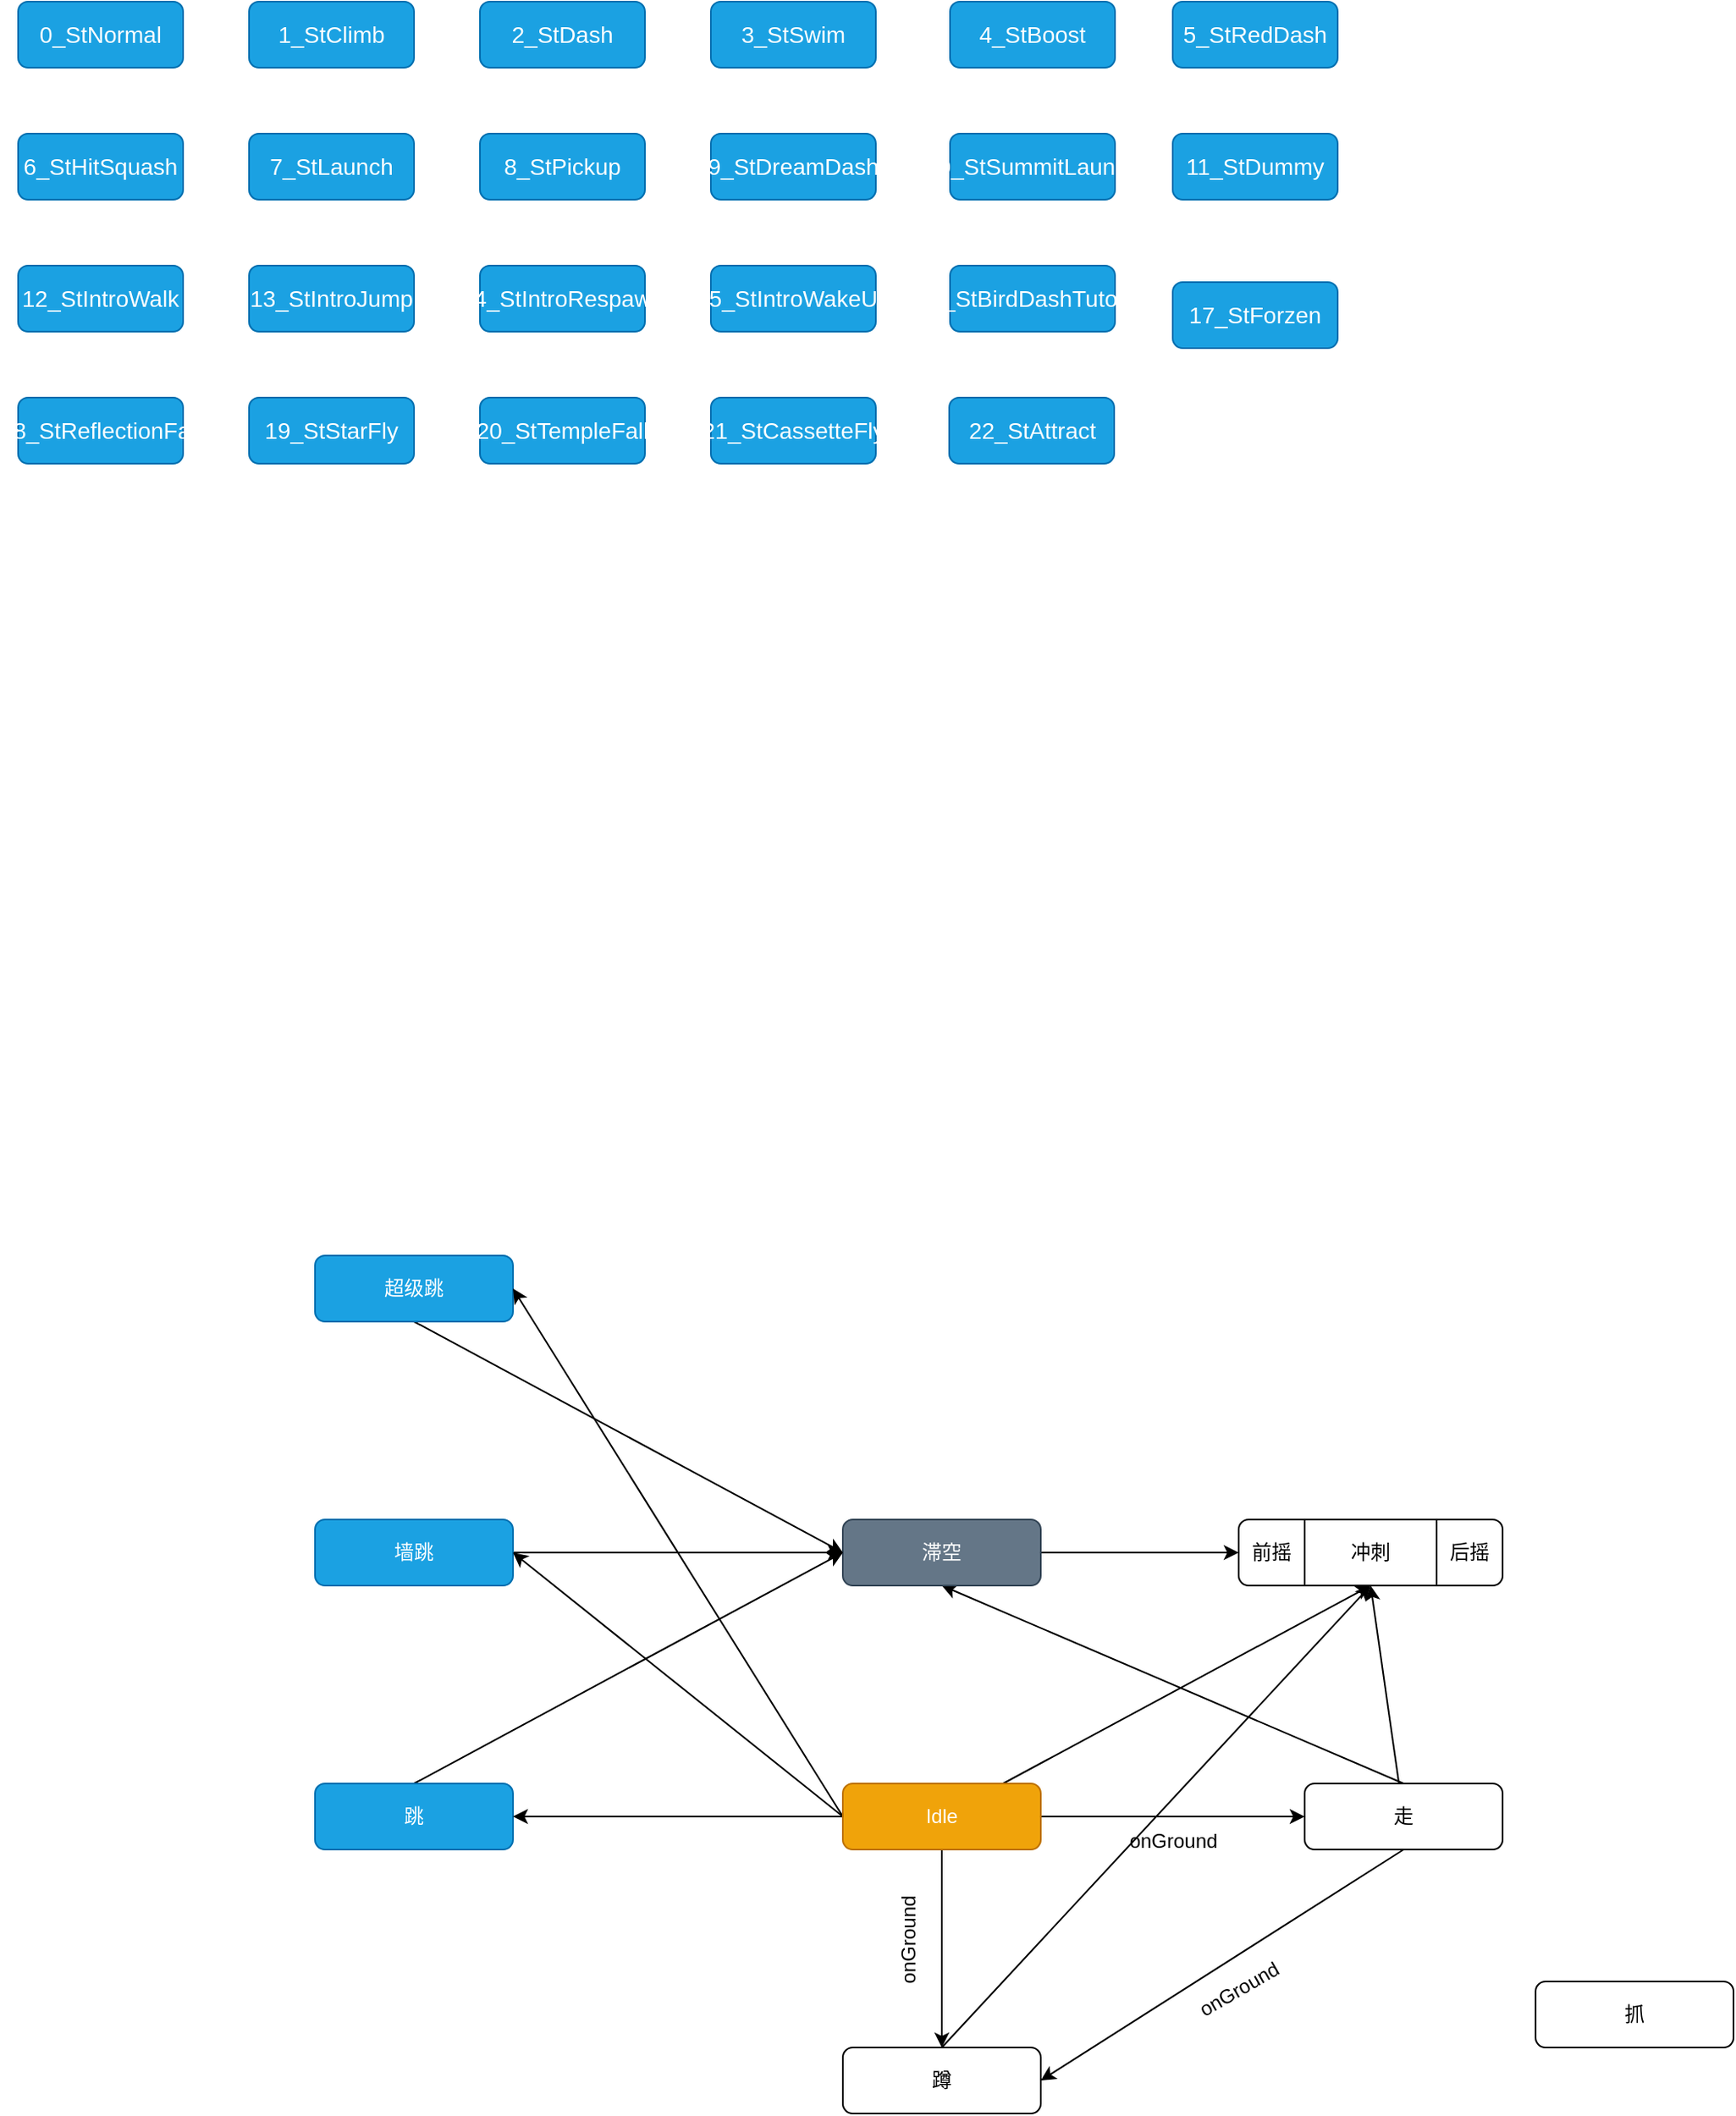 <mxfile>
    <diagram id="svwvPRks1Ym2OCKNvQ3-" name="第 1 页">
        <mxGraphModel dx="1132" dy="932" grid="1" gridSize="10" guides="1" tooltips="1" connect="1" arrows="1" fold="1" page="1" pageScale="1" pageWidth="1169" pageHeight="1654" math="0" shadow="0">
            <root>
                <mxCell id="0"/>
                <mxCell id="1" parent="0"/>
                <mxCell id="2" value="&lt;font style=&quot;font-size: 14px&quot;&gt;0_StNormal&lt;/font&gt;" style="rounded=1;whiteSpace=wrap;html=1;fillColor=#1ba1e2;fontColor=#ffffff;strokeColor=#006EAF;" parent="1" vertex="1">
                    <mxGeometry x="20" y="200" width="100" height="40" as="geometry"/>
                </mxCell>
                <mxCell id="4" value="&lt;font style=&quot;font-size: 14px&quot;&gt;1_StClimb&lt;/font&gt;" style="rounded=1;whiteSpace=wrap;html=1;fillColor=#1ba1e2;fontColor=#ffffff;strokeColor=#006EAF;" parent="1" vertex="1">
                    <mxGeometry x="160" y="200" width="100" height="40" as="geometry"/>
                </mxCell>
                <mxCell id="5" value="&lt;font style=&quot;font-size: 14px&quot;&gt;2_StDash&lt;/font&gt;" style="rounded=1;whiteSpace=wrap;html=1;fillColor=#1ba1e2;fontColor=#ffffff;strokeColor=#006EAF;" parent="1" vertex="1">
                    <mxGeometry x="300" y="200" width="100" height="40" as="geometry"/>
                </mxCell>
                <mxCell id="6" value="&lt;font style=&quot;font-size: 14px&quot;&gt;3_StSwim&lt;/font&gt;" style="rounded=1;whiteSpace=wrap;html=1;fillColor=#1ba1e2;fontColor=#ffffff;strokeColor=#006EAF;" parent="1" vertex="1">
                    <mxGeometry x="440" y="200" width="100" height="40" as="geometry"/>
                </mxCell>
                <mxCell id="7" value="&lt;font style=&quot;font-size: 14px&quot;&gt;4_StBoost&lt;/font&gt;" style="rounded=1;whiteSpace=wrap;html=1;fillColor=#1ba1e2;fontColor=#ffffff;strokeColor=#006EAF;" parent="1" vertex="1">
                    <mxGeometry x="585" y="200" width="100" height="40" as="geometry"/>
                </mxCell>
                <mxCell id="8" value="&lt;font style=&quot;font-size: 14px&quot;&gt;5_StRedDash&lt;/font&gt;" style="rounded=1;whiteSpace=wrap;html=1;fillColor=#1ba1e2;fontColor=#ffffff;strokeColor=#006EAF;" parent="1" vertex="1">
                    <mxGeometry x="720" y="200" width="100" height="40" as="geometry"/>
                </mxCell>
                <mxCell id="9" value="&lt;font style=&quot;font-size: 14px&quot;&gt;6_StHitSquash&lt;/font&gt;" style="rounded=1;whiteSpace=wrap;html=1;fillColor=#1ba1e2;fontColor=#ffffff;strokeColor=#006EAF;" parent="1" vertex="1">
                    <mxGeometry x="20" y="280" width="100" height="40" as="geometry"/>
                </mxCell>
                <mxCell id="10" value="&lt;font style=&quot;font-size: 14px&quot;&gt;7_StLaunch&lt;/font&gt;" style="rounded=1;whiteSpace=wrap;html=1;fillColor=#1ba1e2;fontColor=#ffffff;strokeColor=#006EAF;" parent="1" vertex="1">
                    <mxGeometry x="160" y="280" width="100" height="40" as="geometry"/>
                </mxCell>
                <mxCell id="11" value="&lt;font style=&quot;font-size: 14px&quot;&gt;8_StPickup&lt;/font&gt;" style="rounded=1;whiteSpace=wrap;html=1;fillColor=#1ba1e2;fontColor=#ffffff;strokeColor=#006EAF;" parent="1" vertex="1">
                    <mxGeometry x="300" y="280" width="100" height="40" as="geometry"/>
                </mxCell>
                <mxCell id="12" value="&lt;font style=&quot;font-size: 14px&quot;&gt;9_StDreamDash&lt;/font&gt;" style="rounded=1;whiteSpace=wrap;html=1;fillColor=#1ba1e2;fontColor=#ffffff;strokeColor=#006EAF;" parent="1" vertex="1">
                    <mxGeometry x="440" y="280" width="100" height="40" as="geometry"/>
                </mxCell>
                <mxCell id="13" value="&lt;font style=&quot;font-size: 14px&quot;&gt;10_StSummitLaunch&lt;/font&gt;" style="rounded=1;whiteSpace=wrap;html=1;fillColor=#1ba1e2;fontColor=#ffffff;strokeColor=#006EAF;" parent="1" vertex="1">
                    <mxGeometry x="585" y="280" width="100" height="40" as="geometry"/>
                </mxCell>
                <mxCell id="14" value="&lt;span style=&quot;font-size: 14px&quot;&gt;11_StDummy&lt;/span&gt;" style="rounded=1;whiteSpace=wrap;html=1;fillColor=#1ba1e2;fontColor=#ffffff;strokeColor=#006EAF;" parent="1" vertex="1">
                    <mxGeometry x="720" y="280" width="100" height="40" as="geometry"/>
                </mxCell>
                <mxCell id="15" value="&lt;span style=&quot;font-size: 14px&quot;&gt;12_StIntroWalk&lt;/span&gt;" style="rounded=1;whiteSpace=wrap;html=1;fillColor=#1ba1e2;fontColor=#ffffff;strokeColor=#006EAF;" parent="1" vertex="1">
                    <mxGeometry x="20" y="360" width="100" height="40" as="geometry"/>
                </mxCell>
                <mxCell id="16" value="&lt;span style=&quot;font-size: 14px&quot;&gt;13_StIntroJump&lt;/span&gt;" style="rounded=1;whiteSpace=wrap;html=1;fillColor=#1ba1e2;fontColor=#ffffff;strokeColor=#006EAF;" parent="1" vertex="1">
                    <mxGeometry x="160" y="360" width="100" height="40" as="geometry"/>
                </mxCell>
                <mxCell id="17" value="&lt;span style=&quot;font-size: 14px&quot;&gt;14_StIntroRespawn&lt;/span&gt;" style="rounded=1;whiteSpace=wrap;html=1;fillColor=#1ba1e2;fontColor=#ffffff;strokeColor=#006EAF;" parent="1" vertex="1">
                    <mxGeometry x="300" y="360" width="100" height="40" as="geometry"/>
                </mxCell>
                <mxCell id="18" value="&lt;span style=&quot;font-size: 14px&quot;&gt;15_StIntroWakeUp&lt;/span&gt;" style="rounded=1;whiteSpace=wrap;html=1;fillColor=#1ba1e2;fontColor=#ffffff;strokeColor=#006EAF;" parent="1" vertex="1">
                    <mxGeometry x="440" y="360" width="100" height="40" as="geometry"/>
                </mxCell>
                <mxCell id="19" value="&lt;span style=&quot;font-size: 14px&quot;&gt;16_StBirdDashTutorial&lt;/span&gt;" style="rounded=1;whiteSpace=wrap;html=1;fillColor=#1ba1e2;fontColor=#ffffff;strokeColor=#006EAF;" parent="1" vertex="1">
                    <mxGeometry x="585" y="360" width="100" height="40" as="geometry"/>
                </mxCell>
                <mxCell id="20" value="&lt;span style=&quot;font-size: 14px&quot;&gt;17_StForzen&lt;/span&gt;" style="rounded=1;whiteSpace=wrap;html=1;fillColor=#1ba1e2;fontColor=#ffffff;strokeColor=#006EAF;" parent="1" vertex="1">
                    <mxGeometry x="720" y="370" width="100" height="40" as="geometry"/>
                </mxCell>
                <mxCell id="21" value="&lt;span style=&quot;font-size: 14px&quot;&gt;18_StReflectionFall&lt;/span&gt;" style="rounded=1;whiteSpace=wrap;html=1;fillColor=#1ba1e2;fontColor=#ffffff;strokeColor=#006EAF;" parent="1" vertex="1">
                    <mxGeometry x="20" y="440" width="100" height="40" as="geometry"/>
                </mxCell>
                <mxCell id="22" value="&lt;span style=&quot;font-size: 14px&quot;&gt;19_StStarFly&lt;/span&gt;" style="rounded=1;whiteSpace=wrap;html=1;fillColor=#1ba1e2;fontColor=#ffffff;strokeColor=#006EAF;" parent="1" vertex="1">
                    <mxGeometry x="160" y="440" width="100" height="40" as="geometry"/>
                </mxCell>
                <mxCell id="23" value="&lt;span style=&quot;font-size: 14px&quot;&gt;20_StTempleFall&lt;/span&gt;" style="rounded=1;whiteSpace=wrap;html=1;fillColor=#1ba1e2;fontColor=#ffffff;strokeColor=#006EAF;" parent="1" vertex="1">
                    <mxGeometry x="300" y="440" width="100" height="40" as="geometry"/>
                </mxCell>
                <mxCell id="24" value="&lt;span style=&quot;font-size: 14px&quot;&gt;21_StCassetteFly&lt;/span&gt;" style="rounded=1;whiteSpace=wrap;html=1;fillColor=#1ba1e2;fontColor=#ffffff;strokeColor=#006EAF;" parent="1" vertex="1">
                    <mxGeometry x="440" y="440" width="100" height="40" as="geometry"/>
                </mxCell>
                <mxCell id="25" value="&lt;span style=&quot;font-size: 14px&quot;&gt;22_StAttract&lt;/span&gt;" style="rounded=1;whiteSpace=wrap;html=1;fillColor=#1ba1e2;fontColor=#ffffff;strokeColor=#006EAF;" parent="1" vertex="1">
                    <mxGeometry x="584.5" y="440" width="100" height="40" as="geometry"/>
                </mxCell>
                <mxCell id="73" style="edgeStyle=none;html=1;exitX=0.5;exitY=0;exitDx=0;exitDy=0;entryX=0.5;entryY=1;entryDx=0;entryDy=0;" parent="1" source="40" target="41" edge="1">
                    <mxGeometry relative="1" as="geometry"/>
                </mxCell>
                <mxCell id="78" style="edgeStyle=none;html=1;exitX=0.5;exitY=1;exitDx=0;exitDy=0;entryX=1;entryY=0.5;entryDx=0;entryDy=0;" edge="1" parent="1" source="40" target="49">
                    <mxGeometry relative="1" as="geometry">
                        <mxPoint x="580" y="1440" as="targetPoint"/>
                    </mxGeometry>
                </mxCell>
                <mxCell id="82" style="edgeStyle=none;html=1;entryX=0.5;entryY=1;entryDx=0;entryDy=0;" edge="1" parent="1" source="40" target="50">
                    <mxGeometry relative="1" as="geometry"/>
                </mxCell>
                <mxCell id="40" value="走" style="rounded=1;whiteSpace=wrap;html=1;fontStyle=0;startSize=30;" parent="1" vertex="1">
                    <mxGeometry x="800" y="1280" width="120" height="40" as="geometry"/>
                </mxCell>
                <mxCell id="85" style="edgeStyle=none;html=1;entryX=0;entryY=0.5;entryDx=0;entryDy=0;" edge="1" parent="1" source="41" target="51">
                    <mxGeometry relative="1" as="geometry"/>
                </mxCell>
                <mxCell id="41" value="滞空" style="rounded=1;whiteSpace=wrap;html=1;fillColor=#647687;strokeColor=#314354;fontColor=#ffffff;" parent="1" vertex="1">
                    <mxGeometry x="520" y="1120" width="120" height="40" as="geometry"/>
                </mxCell>
                <mxCell id="74" style="edgeStyle=none;html=1;exitX=0.5;exitY=0;exitDx=0;exitDy=0;entryX=0;entryY=0.5;entryDx=0;entryDy=0;" parent="1" source="42" target="41" edge="1">
                    <mxGeometry relative="1" as="geometry">
                        <mxPoint x="580.0" y="1040" as="targetPoint"/>
                    </mxGeometry>
                </mxCell>
                <mxCell id="42" value="跳" style="rounded=1;whiteSpace=wrap;html=1;fillColor=#1ba1e2;fontColor=#ffffff;strokeColor=#006EAF;" parent="1" vertex="1">
                    <mxGeometry x="200" y="1280" width="120" height="40" as="geometry"/>
                </mxCell>
                <mxCell id="43" value="抓" style="rounded=1;whiteSpace=wrap;html=1;" parent="1" vertex="1">
                    <mxGeometry x="940" y="1400" width="120" height="40" as="geometry"/>
                </mxCell>
                <mxCell id="75" style="edgeStyle=none;html=1;exitX=1;exitY=0.5;exitDx=0;exitDy=0;entryX=0;entryY=0.5;entryDx=0;entryDy=0;" parent="1" source="47" target="41" edge="1">
                    <mxGeometry relative="1" as="geometry"/>
                </mxCell>
                <mxCell id="47" value="墙跳" style="rounded=1;whiteSpace=wrap;html=1;fillColor=#1ba1e2;fontColor=#ffffff;strokeColor=#006EAF;" parent="1" vertex="1">
                    <mxGeometry x="200" y="1120" width="120" height="40" as="geometry"/>
                </mxCell>
                <mxCell id="76" style="edgeStyle=none;html=1;exitX=0.5;exitY=1;exitDx=0;exitDy=0;entryX=0;entryY=0.5;entryDx=0;entryDy=0;" parent="1" source="48" target="41" edge="1">
                    <mxGeometry relative="1" as="geometry"/>
                </mxCell>
                <mxCell id="48" value="超级跳" style="rounded=1;whiteSpace=wrap;html=1;fillColor=#1ba1e2;fontColor=#ffffff;strokeColor=#006EAF;" parent="1" vertex="1">
                    <mxGeometry x="200" y="960" width="120" height="40" as="geometry"/>
                </mxCell>
                <mxCell id="86" style="edgeStyle=none;html=1;entryX=0.5;entryY=1;entryDx=0;entryDy=0;exitX=0.5;exitY=0;exitDx=0;exitDy=0;" edge="1" parent="1" source="49" target="50">
                    <mxGeometry relative="1" as="geometry"/>
                </mxCell>
                <mxCell id="49" value="蹲" style="rounded=1;whiteSpace=wrap;html=1;" parent="1" vertex="1">
                    <mxGeometry x="520" y="1440" width="120" height="40" as="geometry"/>
                </mxCell>
                <mxCell id="71" style="edgeStyle=none;html=1;entryX=1;entryY=0.5;entryDx=0;entryDy=0;exitX=0;exitY=0.5;exitDx=0;exitDy=0;" parent="1" source="61" target="42" edge="1">
                    <mxGeometry relative="1" as="geometry"/>
                </mxCell>
                <mxCell id="72" style="edgeStyle=none;html=1;exitX=1;exitY=0.5;exitDx=0;exitDy=0;entryX=0;entryY=0.5;entryDx=0;entryDy=0;" parent="1" source="61" target="40" edge="1">
                    <mxGeometry relative="1" as="geometry"/>
                </mxCell>
                <mxCell id="77" style="edgeStyle=none;html=1;entryX=0.5;entryY=0;entryDx=0;entryDy=0;" edge="1" parent="1" source="61" target="49">
                    <mxGeometry relative="1" as="geometry"/>
                </mxCell>
                <mxCell id="81" style="edgeStyle=none;html=1;entryX=0.5;entryY=1;entryDx=0;entryDy=0;" edge="1" parent="1" source="61" target="50">
                    <mxGeometry relative="1" as="geometry"/>
                </mxCell>
                <mxCell id="87" style="edgeStyle=none;html=1;exitX=0;exitY=0.5;exitDx=0;exitDy=0;entryX=1;entryY=0.5;entryDx=0;entryDy=0;" edge="1" parent="1" source="61" target="47">
                    <mxGeometry relative="1" as="geometry"/>
                </mxCell>
                <mxCell id="88" style="edgeStyle=none;html=1;exitX=0;exitY=0.5;exitDx=0;exitDy=0;entryX=1;entryY=0.5;entryDx=0;entryDy=0;" edge="1" parent="1" source="61" target="48">
                    <mxGeometry relative="1" as="geometry"/>
                </mxCell>
                <mxCell id="61" value="Idle" style="rounded=1;whiteSpace=wrap;html=1;fillColor=#f0a30a;fontColor=#FFFFFF;strokeColor=#BD7000;" parent="1" vertex="1">
                    <mxGeometry x="520" y="1280" width="120" height="40" as="geometry"/>
                </mxCell>
                <mxCell id="79" value="onGround" style="text;html=1;align=center;verticalAlign=middle;resizable=0;points=[];autosize=1;strokeColor=none;fillColor=none;rotation=0;" vertex="1" parent="1">
                    <mxGeometry x="680" y="1300" width="80" height="30" as="geometry"/>
                </mxCell>
                <mxCell id="80" value="onGround" style="text;html=1;align=center;verticalAlign=middle;resizable=0;points=[];autosize=1;strokeColor=none;fillColor=none;rotation=-90;" vertex="1" parent="1">
                    <mxGeometry x="520" y="1360" width="80" height="30" as="geometry"/>
                </mxCell>
                <mxCell id="83" value="onGround" style="text;html=1;align=center;verticalAlign=middle;resizable=0;points=[];autosize=1;strokeColor=none;fillColor=none;rotation=-30;" vertex="1" parent="1">
                    <mxGeometry x="720" y="1390" width="80" height="30" as="geometry"/>
                </mxCell>
                <mxCell id="93" value="" style="group;fillColor=none;" vertex="1" connectable="0" parent="1">
                    <mxGeometry x="760" y="1120" width="160" height="40" as="geometry"/>
                </mxCell>
                <mxCell id="50" value="冲刺" style="shape=process;whiteSpace=wrap;html=1;backgroundOutline=1;size=0.25;rounded=1;fillColor=none;" parent="93" vertex="1">
                    <mxGeometry width="160" height="40" as="geometry"/>
                </mxCell>
                <mxCell id="51" value="前摇" style="text;html=1;fillColor=none;align=center;verticalAlign=middle;whiteSpace=wrap;rounded=0;" parent="93" vertex="1">
                    <mxGeometry width="40" height="40" as="geometry"/>
                </mxCell>
                <mxCell id="53" value="后摇" style="text;html=1;fillColor=none;align=center;verticalAlign=middle;whiteSpace=wrap;rounded=0;glass=0;opacity=0;" parent="93" vertex="1">
                    <mxGeometry x="120" width="40" height="40" as="geometry"/>
                </mxCell>
            </root>
        </mxGraphModel>
    </diagram>
</mxfile>